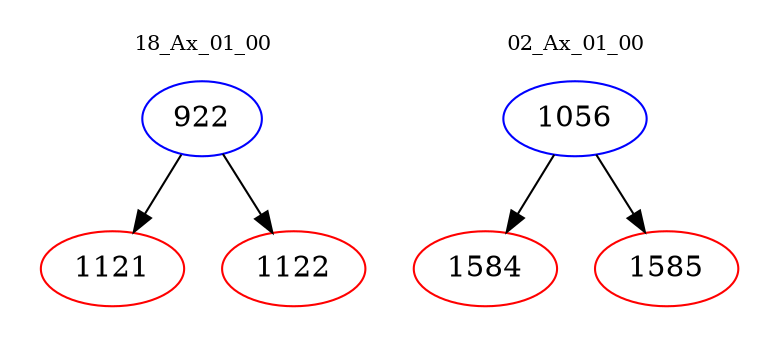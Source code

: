 digraph{
subgraph cluster_0 {
color = white
label = "18_Ax_01_00";
fontsize=10;
T0_922 [label="922", color="blue"]
T0_922 -> T0_1121 [color="black"]
T0_1121 [label="1121", color="red"]
T0_922 -> T0_1122 [color="black"]
T0_1122 [label="1122", color="red"]
}
subgraph cluster_1 {
color = white
label = "02_Ax_01_00";
fontsize=10;
T1_1056 [label="1056", color="blue"]
T1_1056 -> T1_1584 [color="black"]
T1_1584 [label="1584", color="red"]
T1_1056 -> T1_1585 [color="black"]
T1_1585 [label="1585", color="red"]
}
}
